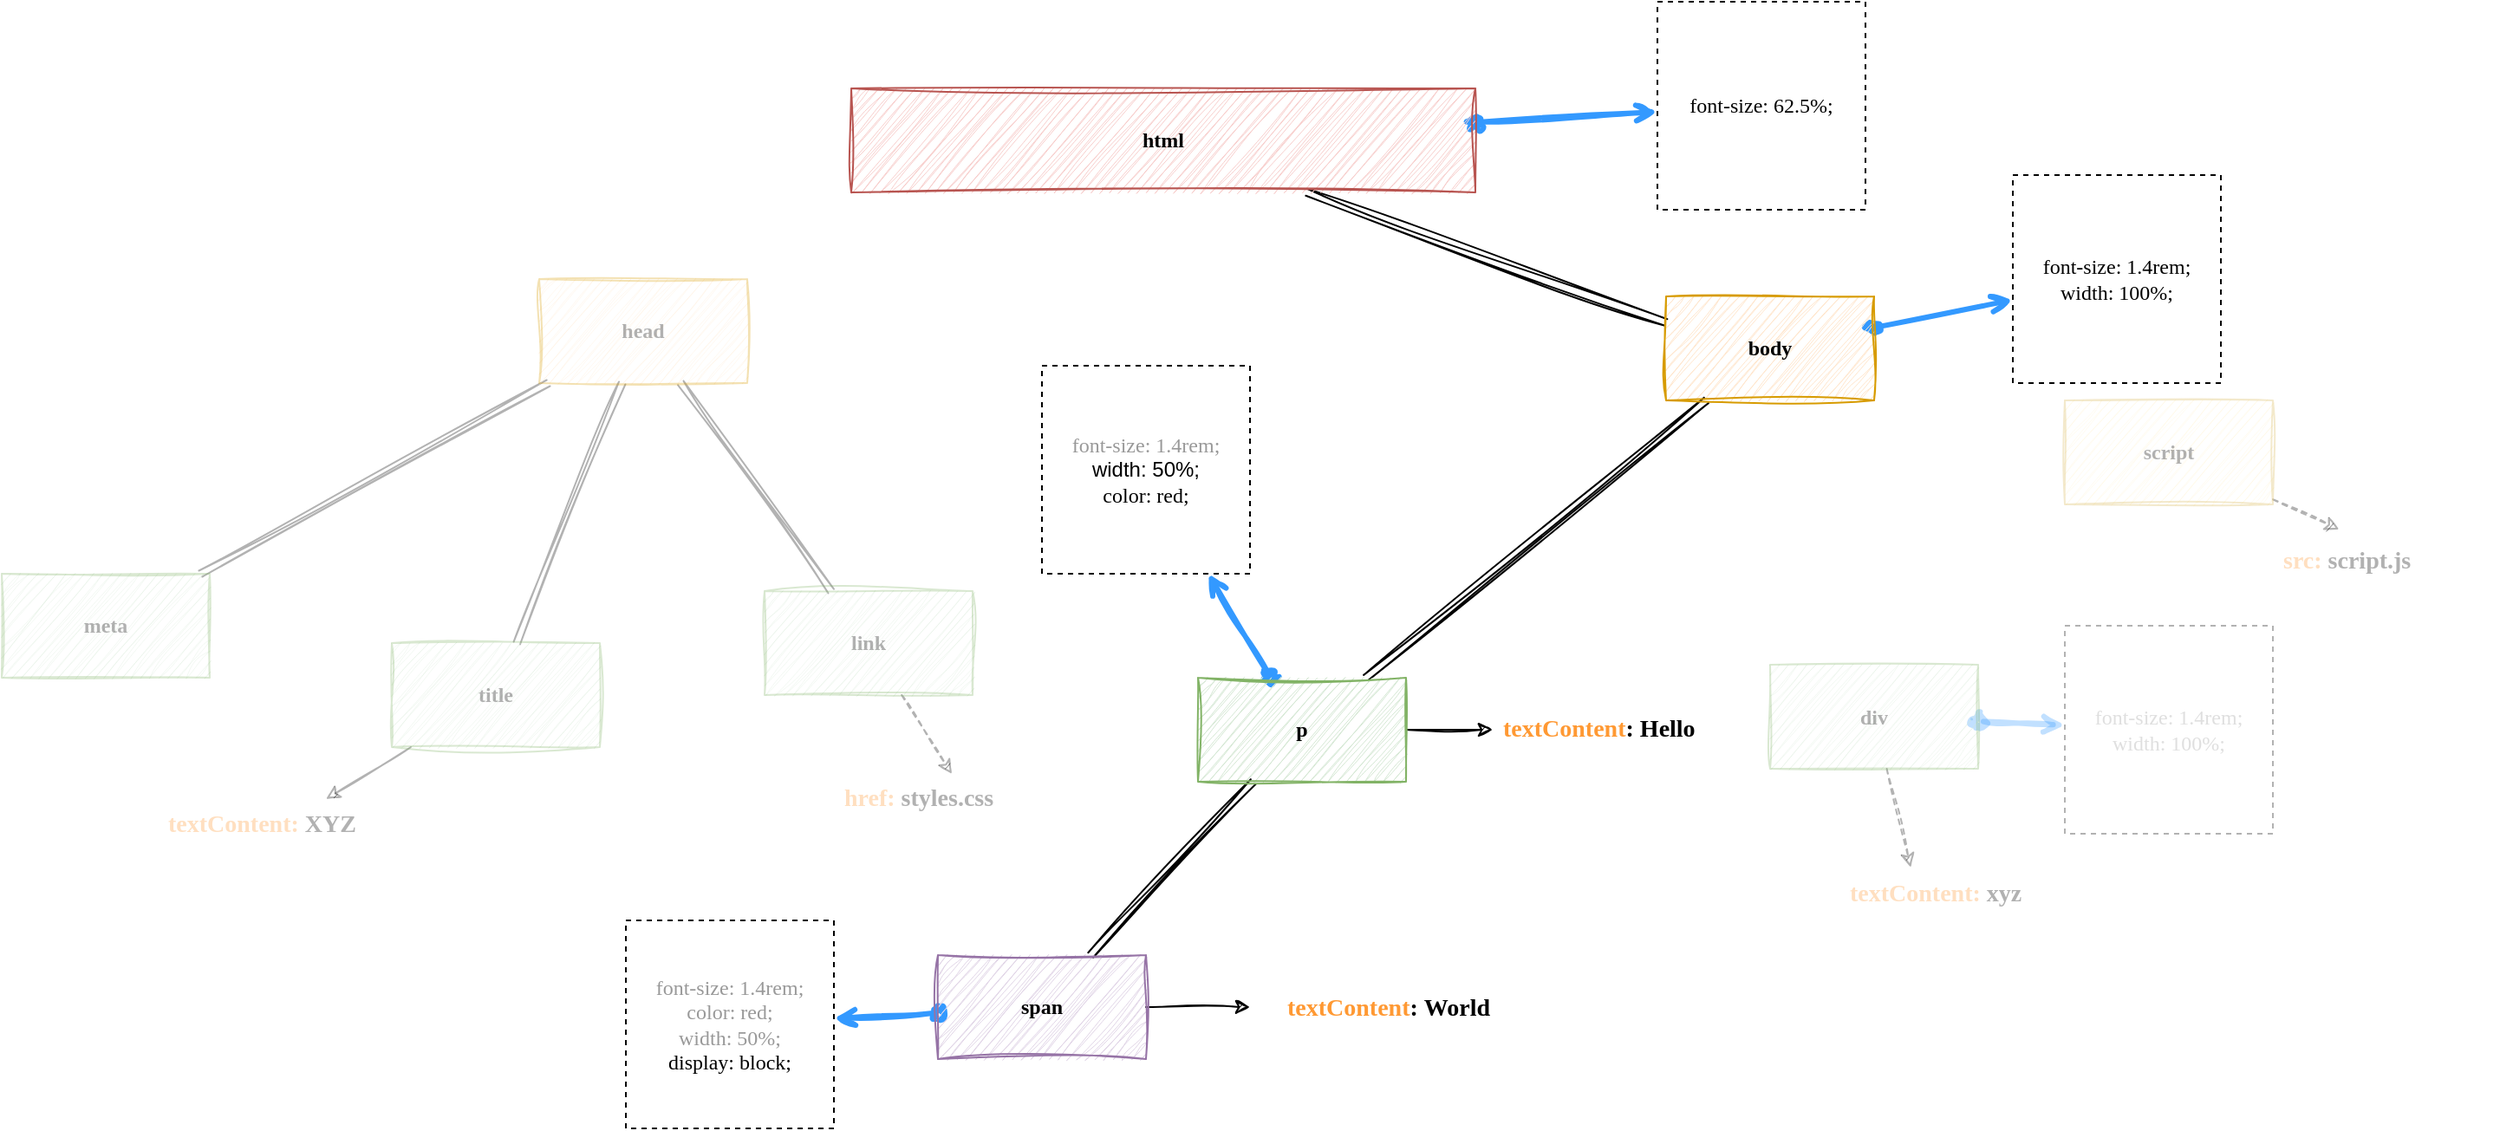 <mxfile version="21.0.2" type="github">
  <diagram name="Page-1" id="awNu_3DlOISEKZ05TdpL">
    <mxGraphModel dx="2840" dy="1233" grid="1" gridSize="10" guides="1" tooltips="1" connect="1" arrows="1" fold="1" page="1" pageScale="1" pageWidth="850" pageHeight="1100" math="0" shadow="0">
      <root>
        <mxCell id="0" />
        <mxCell id="1" parent="0" />
        <mxCell id="PiR5OucPSFYAvCVdW0ws-32" style="edgeStyle=none;rounded=0;jumpStyle=line;orthogonalLoop=1;jettySize=auto;html=1;entryX=0;entryY=0.25;entryDx=0;entryDy=0;shadow=0;strokeColor=#000000;strokeWidth=1;fontFamily=Comic Sans MS;fontSize=14;fontColor=#FF9933;startArrow=oval;startFill=1;endArrow=open;endFill=0;shape=link;sketch=1;curveFitting=1;jiggle=2;" parent="1" source="tLa2hY0cK8lAH2d8xIMi-1" target="tLa2hY0cK8lAH2d8xIMi-18" edge="1">
          <mxGeometry relative="1" as="geometry" />
        </mxCell>
        <mxCell id="uR7NVUKfqcJEjUwaw1Go-4" value="" style="rounded=0;orthogonalLoop=1;jettySize=auto;html=1;sketch=1;curveFitting=1;jiggle=2;strokeColor=#3399FF;endArrow=open;endFill=0;startArrow=oval;startFill=1;strokeWidth=3;" edge="1" parent="1" source="tLa2hY0cK8lAH2d8xIMi-1" target="uR7NVUKfqcJEjUwaw1Go-2">
          <mxGeometry relative="1" as="geometry" />
        </mxCell>
        <mxCell id="tLa2hY0cK8lAH2d8xIMi-1" value="&lt;b&gt;&lt;font face=&quot;Comic Sans MS&quot;&gt;html&lt;/font&gt;&lt;/b&gt;" style="rounded=0;whiteSpace=wrap;html=1;fillColor=#f8cecc;strokeColor=#b85450;glass=0;shadow=0;sketch=1;curveFitting=1;jiggle=2;" parent="1" vertex="1">
          <mxGeometry x="-160" y="250" width="360" height="60" as="geometry" />
        </mxCell>
        <mxCell id="tLa2hY0cK8lAH2d8xIMi-21" value="" style="edgeStyle=none;rounded=0;orthogonalLoop=1;jettySize=auto;html=1;shape=link;sketch=1;curveFitting=1;jiggle=2;opacity=30;textOpacity=30;" parent="1" source="tLa2hY0cK8lAH2d8xIMi-16" target="tLa2hY0cK8lAH2d8xIMi-20" edge="1">
          <mxGeometry relative="1" as="geometry" />
        </mxCell>
        <mxCell id="tLa2hY0cK8lAH2d8xIMi-23" value="" style="edgeStyle=none;rounded=0;orthogonalLoop=1;jettySize=auto;html=1;shape=link;sketch=1;curveFitting=1;jiggle=2;opacity=30;textOpacity=30;" parent="1" source="tLa2hY0cK8lAH2d8xIMi-16" target="tLa2hY0cK8lAH2d8xIMi-22" edge="1">
          <mxGeometry relative="1" as="geometry" />
        </mxCell>
        <mxCell id="PiR5OucPSFYAvCVdW0ws-16" value="" style="edgeStyle=none;shape=link;rounded=0;orthogonalLoop=1;jettySize=auto;html=1;sketch=1;curveFitting=1;jiggle=2;opacity=30;textOpacity=30;" parent="1" source="tLa2hY0cK8lAH2d8xIMi-16" target="PiR5OucPSFYAvCVdW0ws-15" edge="1">
          <mxGeometry relative="1" as="geometry" />
        </mxCell>
        <mxCell id="tLa2hY0cK8lAH2d8xIMi-16" value="&lt;b style=&quot;border-color: var(--border-color);&quot;&gt;&lt;font color=&quot;#000000&quot; face=&quot;Comic Sans MS&quot;&gt;head&lt;/font&gt;&lt;/b&gt;" style="rounded=0;whiteSpace=wrap;html=1;fillColor=#ffe6cc;strokeColor=#d79b00;sketch=1;curveFitting=1;jiggle=2;opacity=30;textOpacity=30;" parent="1" vertex="1">
          <mxGeometry x="-340" y="360" width="120" height="60" as="geometry" />
        </mxCell>
        <mxCell id="tLa2hY0cK8lAH2d8xIMi-26" value="" style="edgeStyle=none;rounded=0;orthogonalLoop=1;jettySize=auto;html=1;shape=link;sketch=1;curveFitting=1;jiggle=2;" parent="1" source="tLa2hY0cK8lAH2d8xIMi-18" target="tLa2hY0cK8lAH2d8xIMi-25" edge="1">
          <mxGeometry relative="1" as="geometry" />
        </mxCell>
        <mxCell id="uR7NVUKfqcJEjUwaw1Go-9" value="" style="rounded=0;orthogonalLoop=1;jettySize=auto;html=1;startArrow=oval;startFill=1;sketch=1;curveFitting=1;jiggle=2;strokeWidth=3;strokeColor=#3399FF;endArrow=open;endFill=0;" edge="1" parent="1" source="tLa2hY0cK8lAH2d8xIMi-18" target="uR7NVUKfqcJEjUwaw1Go-5">
          <mxGeometry relative="1" as="geometry" />
        </mxCell>
        <mxCell id="tLa2hY0cK8lAH2d8xIMi-18" value="&lt;b&gt;&lt;font face=&quot;Comic Sans MS&quot; color=&quot;#000000&quot;&gt;body&lt;/font&gt;&lt;/b&gt;" style="rounded=0;whiteSpace=wrap;html=1;fillColor=#ffe6cc;strokeColor=#d79b00;sketch=1;curveFitting=1;jiggle=2;gradientColor=none;" parent="1" vertex="1">
          <mxGeometry x="310" y="370" width="120" height="60" as="geometry" />
        </mxCell>
        <mxCell id="PiR5OucPSFYAvCVdW0ws-38" style="edgeStyle=none;rounded=0;sketch=1;jumpStyle=line;orthogonalLoop=1;jettySize=auto;html=1;entryX=0.567;entryY=0.017;entryDx=0;entryDy=0;entryPerimeter=0;shadow=0;strokeColor=#000000;strokeWidth=1;fontFamily=Comic Sans MS;fontSize=14;fontColor=#FF9933;startArrow=none;startFill=0;endArrow=classic;endFill=1;dashed=1;opacity=30;textOpacity=30;" parent="1" source="tLa2hY0cK8lAH2d8xIMi-20" target="PiR5OucPSFYAvCVdW0ws-37" edge="1">
          <mxGeometry relative="1" as="geometry" />
        </mxCell>
        <mxCell id="tLa2hY0cK8lAH2d8xIMi-20" value="&lt;b style=&quot;border-color: var(--border-color);&quot;&gt;&lt;font face=&quot;Comic Sans MS&quot; color=&quot;#000000&quot;&gt;link&lt;/font&gt;&lt;/b&gt;" style="rounded=0;whiteSpace=wrap;html=1;fillColor=#d5e8d4;strokeColor=#82b366;sketch=1;curveFitting=1;jiggle=2;opacity=30;textOpacity=30;" parent="1" vertex="1">
          <mxGeometry x="-210" y="540" width="120" height="60" as="geometry" />
        </mxCell>
        <mxCell id="tLa2hY0cK8lAH2d8xIMi-22" value="&lt;b style=&quot;border-color: var(--border-color);&quot;&gt;&lt;font face=&quot;Comic Sans MS&quot; color=&quot;#000000&quot;&gt;meta&lt;/font&gt;&lt;/b&gt;" style="rounded=0;whiteSpace=wrap;html=1;fillColor=#d5e8d4;strokeColor=#82b366;sketch=1;curveFitting=1;jiggle=2;opacity=30;textOpacity=30;" parent="1" vertex="1">
          <mxGeometry x="-650" y="530" width="120" height="60" as="geometry" />
        </mxCell>
        <mxCell id="tLa2hY0cK8lAH2d8xIMi-30" value="" style="edgeStyle=none;orthogonalLoop=1;jettySize=auto;html=1;curved=1;shape=link;sketch=1;curveFitting=1;jiggle=2;" parent="1" source="tLa2hY0cK8lAH2d8xIMi-25" target="tLa2hY0cK8lAH2d8xIMi-29" edge="1">
          <mxGeometry relative="1" as="geometry" />
        </mxCell>
        <mxCell id="PiR5OucPSFYAvCVdW0ws-28" value="" style="edgeStyle=none;rounded=0;orthogonalLoop=1;jettySize=auto;html=1;fontFamily=Comic Sans MS;fontSize=14;fontColor=#FF9933;strokeColor=#000000;sketch=1;curveFitting=1;jiggle=2;" parent="1" source="tLa2hY0cK8lAH2d8xIMi-25" target="PiR5OucPSFYAvCVdW0ws-18" edge="1">
          <mxGeometry relative="1" as="geometry" />
        </mxCell>
        <mxCell id="uR7NVUKfqcJEjUwaw1Go-13" value="" style="rounded=0;orthogonalLoop=1;jettySize=auto;html=1;startArrow=oval;startFill=1;sketch=1;curveFitting=1;jiggle=2;strokeWidth=3;strokeColor=#3399FF;endArrow=open;endFill=0;" edge="1" parent="1" source="tLa2hY0cK8lAH2d8xIMi-25" target="uR7NVUKfqcJEjUwaw1Go-12">
          <mxGeometry relative="1" as="geometry" />
        </mxCell>
        <mxCell id="tLa2hY0cK8lAH2d8xIMi-25" value="&lt;b&gt;&lt;font face=&quot;Comic Sans MS&quot; color=&quot;#000000&quot;&gt;p&lt;/font&gt;&lt;/b&gt;" style="rounded=0;whiteSpace=wrap;html=1;fillColor=#d5e8d4;strokeColor=#82b366;sketch=1;curveFitting=1;jiggle=2;" parent="1" vertex="1">
          <mxGeometry x="40" y="590" width="120" height="60" as="geometry" />
        </mxCell>
        <mxCell id="PiR5OucPSFYAvCVdW0ws-40" value="" style="edgeStyle=none;rounded=0;sketch=1;jumpStyle=line;orthogonalLoop=1;jettySize=auto;html=1;shadow=0;dashed=1;strokeColor=#000000;strokeWidth=1;fontFamily=Comic Sans MS;fontSize=14;fontColor=#000000;startArrow=none;startFill=0;endArrow=classic;endFill=1;entryX=0.294;entryY=-0.017;entryDx=0;entryDy=0;entryPerimeter=0;opacity=30;textOpacity=30;" parent="1" source="tLa2hY0cK8lAH2d8xIMi-27" target="PiR5OucPSFYAvCVdW0ws-39" edge="1">
          <mxGeometry relative="1" as="geometry" />
        </mxCell>
        <mxCell id="uR7NVUKfqcJEjUwaw1Go-11" value="" style="rounded=0;orthogonalLoop=1;jettySize=auto;html=1;startArrow=oval;startFill=1;sketch=1;curveFitting=1;jiggle=2;strokeWidth=3;strokeColor=#3399FF;endArrow=open;endFill=0;opacity=30;textOpacity=30;" edge="1" parent="1" source="tLa2hY0cK8lAH2d8xIMi-27" target="uR7NVUKfqcJEjUwaw1Go-10">
          <mxGeometry relative="1" as="geometry" />
        </mxCell>
        <mxCell id="tLa2hY0cK8lAH2d8xIMi-27" value="&lt;b style=&quot;&quot;&gt;&lt;font face=&quot;Comic Sans MS&quot; color=&quot;#000000&quot;&gt;div&lt;/font&gt;&lt;/b&gt;" style="rounded=0;whiteSpace=wrap;html=1;sketch=1;curveFitting=1;jiggle=2;fillColor=#d5e8d4;strokeColor=#82b366;opacity=30;textOpacity=30;" parent="1" vertex="1">
          <mxGeometry x="370" y="582.5" width="120" height="60" as="geometry" />
        </mxCell>
        <mxCell id="PiR5OucPSFYAvCVdW0ws-20" value="" style="rounded=0;orthogonalLoop=1;jettySize=auto;html=1;fontSize=14;sketch=1;curveFitting=1;jiggle=2;" parent="1" source="tLa2hY0cK8lAH2d8xIMi-29" target="PiR5OucPSFYAvCVdW0ws-19" edge="1">
          <mxGeometry relative="1" as="geometry" />
        </mxCell>
        <mxCell id="uR7NVUKfqcJEjUwaw1Go-15" value="" style="rounded=0;orthogonalLoop=1;jettySize=auto;html=1;startArrow=oval;startFill=1;sketch=1;curveFitting=1;jiggle=2;strokeWidth=3;strokeColor=#3399FF;endArrow=open;endFill=0;" edge="1" parent="1" source="tLa2hY0cK8lAH2d8xIMi-29" target="uR7NVUKfqcJEjUwaw1Go-14">
          <mxGeometry relative="1" as="geometry" />
        </mxCell>
        <mxCell id="tLa2hY0cK8lAH2d8xIMi-29" value="&lt;b&gt;&lt;font face=&quot;Comic Sans MS&quot; color=&quot;#000000&quot;&gt;span&lt;/font&gt;&lt;br&gt;&lt;/b&gt;" style="rounded=0;whiteSpace=wrap;html=1;fillColor=#e1d5e7;strokeColor=#9673a6;sketch=1;curveFitting=1;jiggle=2;" parent="1" vertex="1">
          <mxGeometry x="-110" y="750" width="120" height="60" as="geometry" />
        </mxCell>
        <mxCell id="PiR5OucPSFYAvCVdW0ws-36" style="edgeStyle=none;rounded=0;sketch=1;jumpStyle=line;orthogonalLoop=1;jettySize=auto;html=1;shadow=0;strokeColor=#000000;strokeWidth=1;fontFamily=Comic Sans MS;fontSize=14;fontColor=#000000;startArrow=none;startFill=0;endArrow=classic;endFill=1;opacity=30;textOpacity=30;" parent="1" source="PiR5OucPSFYAvCVdW0ws-15" target="PiR5OucPSFYAvCVdW0ws-35" edge="1">
          <mxGeometry relative="1" as="geometry" />
        </mxCell>
        <mxCell id="PiR5OucPSFYAvCVdW0ws-15" value="&lt;b style=&quot;border-color: var(--border-color);&quot;&gt;&lt;font face=&quot;Comic Sans MS&quot; color=&quot;#000000&quot;&gt;title&lt;/font&gt;&lt;/b&gt;" style="rounded=0;whiteSpace=wrap;html=1;fillColor=#d5e8d4;strokeColor=#82b366;sketch=1;curveFitting=1;jiggle=2;opacity=30;textOpacity=30;" parent="1" vertex="1">
          <mxGeometry x="-425" y="570" width="120" height="60" as="geometry" />
        </mxCell>
        <mxCell id="PiR5OucPSFYAvCVdW0ws-18" value="&lt;b&gt;&lt;font face=&quot;Comic Sans MS&quot; style=&quot;font-size: 14px;&quot;&gt;&lt;font color=&quot;#ff9933&quot;&gt;textContent&lt;/font&gt;: Hello&lt;/font&gt;&lt;/b&gt;" style="text;strokeColor=none;fillColor=none;align=left;verticalAlign=middle;spacingLeft=4;spacingRight=4;overflow=hidden;points=[[0,0.5],[1,0.5]];portConstraint=eastwest;rotatable=0;whiteSpace=wrap;html=1;" parent="1" vertex="1">
          <mxGeometry x="210" y="587.5" width="140" height="65" as="geometry" />
        </mxCell>
        <mxCell id="PiR5OucPSFYAvCVdW0ws-19" value="&lt;b style=&quot;--tw-border-spacing-x: 0; --tw-border-spacing-y: 0; --tw-translate-x: 0; --tw-translate-y: 0; --tw-rotate: 0; --tw-skew-x: 0; --tw-skew-y: 0; --tw-scale-x: 1; --tw-scale-y: 1; --tw-pan-x: ; --tw-pan-y: ; --tw-pinch-zoom: ; --tw-scroll-snap-strictness: proximity; --tw-ordinal: ; --tw-slashed-zero: ; --tw-numeric-figure: ; --tw-numeric-spacing: ; --tw-numeric-fraction: ; --tw-ring-inset: ; --tw-ring-offset-width: 0px; --tw-ring-offset-color: #fff; --tw-ring-color: rgb(59 130 246 / 0.5); --tw-ring-offset-shadow: 0 0 #0000; --tw-ring-shadow: 0 0 #0000; --tw-shadow: 0 0 #0000; --tw-shadow-colored: 0 0 #0000; --tw-blur: ; --tw-brightness: ; --tw-contrast: ; --tw-grayscale: ; --tw-hue-rotate: ; --tw-invert: ; --tw-saturate: ; --tw-sepia: ; --tw-drop-shadow: ; --tw-backdrop-blur: ; --tw-backdrop-brightness: ; --tw-backdrop-contrast: ; --tw-backdrop-grayscale: ; --tw-backdrop-hue-rotate: ; --tw-backdrop-invert: ; --tw-backdrop-opacity: ; --tw-backdrop-saturate: ; --tw-backdrop-sepia: ; border-color: var(--border-color); font-size: 12px; text-align: left;&quot;&gt;&lt;font style=&quot;--tw-border-spacing-x: 0; --tw-border-spacing-y: 0; --tw-translate-x: 0; --tw-translate-y: 0; --tw-rotate: 0; --tw-skew-x: 0; --tw-skew-y: 0; --tw-scale-x: 1; --tw-scale-y: 1; --tw-pan-x: ; --tw-pan-y: ; --tw-pinch-zoom: ; --tw-scroll-snap-strictness: proximity; --tw-ordinal: ; --tw-slashed-zero: ; --tw-numeric-figure: ; --tw-numeric-spacing: ; --tw-numeric-fraction: ; --tw-ring-inset: ; --tw-ring-offset-width: 0px; --tw-ring-offset-color: #fff; --tw-ring-color: rgb(59 130 246 / 0.5); --tw-ring-offset-shadow: 0 0 #0000; --tw-ring-shadow: 0 0 #0000; --tw-shadow: 0 0 #0000; --tw-shadow-colored: 0 0 #0000; --tw-blur: ; --tw-brightness: ; --tw-contrast: ; --tw-grayscale: ; --tw-hue-rotate: ; --tw-invert: ; --tw-saturate: ; --tw-sepia: ; --tw-drop-shadow: ; --tw-backdrop-blur: ; --tw-backdrop-brightness: ; --tw-backdrop-contrast: ; --tw-backdrop-grayscale: ; --tw-backdrop-hue-rotate: ; --tw-backdrop-invert: ; --tw-backdrop-opacity: ; --tw-backdrop-saturate: ; --tw-backdrop-sepia: ; border-color: var(--border-color); font-size: 14px;&quot;&gt;&lt;font face=&quot;Comic Sans MS&quot;&gt;&lt;font style=&quot;--tw-border-spacing-x: 0; --tw-border-spacing-y: 0; --tw-translate-x: 0; --tw-translate-y: 0; --tw-rotate: 0; --tw-skew-x: 0; --tw-skew-y: 0; --tw-scale-x: 1; --tw-scale-y: 1; --tw-pan-x: ; --tw-pan-y: ; --tw-pinch-zoom: ; --tw-scroll-snap-strictness: proximity; --tw-ordinal: ; --tw-slashed-zero: ; --tw-numeric-figure: ; --tw-numeric-spacing: ; --tw-numeric-fraction: ; --tw-ring-inset: ; --tw-ring-offset-width: 0px; --tw-ring-offset-color: #fff; --tw-ring-color: rgb(59 130 246 / 0.5); --tw-ring-offset-shadow: 0 0 #0000; --tw-ring-shadow: 0 0 #0000; --tw-shadow: 0 0 #0000; --tw-shadow-colored: 0 0 #0000; --tw-blur: ; --tw-brightness: ; --tw-contrast: ; --tw-grayscale: ; --tw-hue-rotate: ; --tw-invert: ; --tw-saturate: ; --tw-sepia: ; --tw-drop-shadow: ; --tw-backdrop-blur: ; --tw-backdrop-brightness: ; --tw-backdrop-contrast: ; --tw-backdrop-grayscale: ; --tw-backdrop-hue-rotate: ; --tw-backdrop-invert: ; --tw-backdrop-opacity: ; --tw-backdrop-saturate: ; --tw-backdrop-sepia: ; border-color: var(--border-color);&quot; color=&quot;#ff9933&quot;&gt;textContent&lt;/font&gt;:&amp;nbsp;&lt;b style=&quot;text-align: justify; background-color: initial; --tw-border-spacing-x: 0; --tw-border-spacing-y: 0; --tw-translate-x: 0; --tw-translate-y: 0; --tw-rotate: 0; --tw-skew-x: 0; --tw-skew-y: 0; --tw-scale-x: 1; --tw-scale-y: 1; --tw-pan-x: ; --tw-pan-y: ; --tw-pinch-zoom: ; --tw-scroll-snap-strictness: proximity; --tw-ordinal: ; --tw-slashed-zero: ; --tw-numeric-figure: ; --tw-numeric-spacing: ; --tw-numeric-fraction: ; --tw-ring-inset: ; --tw-ring-offset-width: 0px; --tw-ring-offset-color: #fff; --tw-ring-color: rgb(59 130 246 / 0.5); --tw-ring-offset-shadow: 0 0 #0000; --tw-ring-shadow: 0 0 #0000; --tw-shadow: 0 0 #0000; --tw-shadow-colored: 0 0 #0000; --tw-blur: ; --tw-brightness: ; --tw-contrast: ; --tw-grayscale: ; --tw-hue-rotate: ; --tw-invert: ; --tw-saturate: ; --tw-sepia: ; --tw-drop-shadow: ; --tw-backdrop-blur: ; --tw-backdrop-brightness: ; --tw-backdrop-contrast: ; --tw-backdrop-grayscale: ; --tw-backdrop-hue-rotate: ; --tw-backdrop-invert: ; --tw-backdrop-opacity: ; --tw-backdrop-saturate: ; --tw-backdrop-sepia: ; border-color: var(--border-color); font-size: 12px;&quot;&gt;&lt;font style=&quot;--tw-border-spacing-x: 0; --tw-border-spacing-y: 0; --tw-translate-x: 0; --tw-translate-y: 0; --tw-rotate: 0; --tw-skew-x: 0; --tw-skew-y: 0; --tw-scale-x: 1; --tw-scale-y: 1; --tw-pan-x: ; --tw-pan-y: ; --tw-pinch-zoom: ; --tw-scroll-snap-strictness: proximity; --tw-ordinal: ; --tw-slashed-zero: ; --tw-numeric-figure: ; --tw-numeric-spacing: ; --tw-numeric-fraction: ; --tw-ring-inset: ; --tw-ring-offset-width: 0px; --tw-ring-offset-color: #fff; --tw-ring-color: rgb(59 130 246 / 0.5); --tw-ring-offset-shadow: 0 0 #0000; --tw-ring-shadow: 0 0 #0000; --tw-shadow: 0 0 #0000; --tw-shadow-colored: 0 0 #0000; --tw-blur: ; --tw-brightness: ; --tw-contrast: ; --tw-grayscale: ; --tw-hue-rotate: ; --tw-invert: ; --tw-saturate: ; --tw-sepia: ; --tw-drop-shadow: ; --tw-backdrop-blur: ; --tw-backdrop-brightness: ; --tw-backdrop-contrast: ; --tw-backdrop-grayscale: ; --tw-backdrop-hue-rotate: ; --tw-backdrop-invert: ; --tw-backdrop-opacity: ; --tw-backdrop-saturate: ; --tw-backdrop-sepia: ; border-color: var(--border-color); font-size: 14px;&quot;&gt;World&lt;/font&gt;&lt;/b&gt;&lt;/font&gt;&lt;br&gt;&lt;/font&gt;&lt;/b&gt;" style="text;whiteSpace=wrap;html=1;fontSize=14;align=center;" parent="1" vertex="1">
          <mxGeometry x="70" y="765" width="160" height="30" as="geometry" />
        </mxCell>
        <mxCell id="PiR5OucPSFYAvCVdW0ws-35" value="&lt;b&gt;textContent: &lt;font color=&quot;#000000&quot;&gt;XYZ&lt;/font&gt;&lt;/b&gt;" style="text;strokeColor=none;fillColor=none;align=left;verticalAlign=middle;spacingLeft=4;spacingRight=4;overflow=hidden;points=[[0,0.5],[1,0.5]];portConstraint=eastwest;rotatable=0;whiteSpace=wrap;html=1;fontSize=14;fontFamily=Comic Sans MS;fontColor=#FF9933;opacity=30;textOpacity=30;" parent="1" vertex="1">
          <mxGeometry x="-560" y="660" width="145" height="30" as="geometry" />
        </mxCell>
        <mxCell id="PiR5OucPSFYAvCVdW0ws-37" value="&lt;b&gt;&lt;font color=&quot;#ff9933&quot;&gt;href:&lt;/font&gt; styles.css&lt;/b&gt;" style="text;strokeColor=none;fillColor=none;align=left;verticalAlign=middle;spacingLeft=4;spacingRight=4;overflow=hidden;points=[[0,0.5],[1,0.5]];portConstraint=eastwest;rotatable=0;whiteSpace=wrap;html=1;fontSize=14;fontFamily=Comic Sans MS;fontColor=#000000;opacity=30;textOpacity=30;" parent="1" vertex="1">
          <mxGeometry x="-170" y="645" width="120" height="30" as="geometry" />
        </mxCell>
        <mxCell id="PiR5OucPSFYAvCVdW0ws-39" value="&lt;b&gt;textContent:&lt;font color=&quot;#000000&quot;&gt;&amp;nbsp;xyz&lt;/font&gt;&lt;/b&gt;" style="text;strokeColor=none;fillColor=none;align=left;verticalAlign=middle;spacingLeft=4;spacingRight=4;overflow=hidden;points=[[0,0.5],[1,0.5]];portConstraint=eastwest;rotatable=0;whiteSpace=wrap;html=1;fontSize=14;fontFamily=Comic Sans MS;fontColor=#FF9933;shadow=0;opacity=30;textOpacity=30;" parent="1" vertex="1">
          <mxGeometry x="410" y="700" width="140" height="30" as="geometry" />
        </mxCell>
        <mxCell id="ZyQKd3UjBC-e0zp0OzDi-8" value="" style="edgeStyle=none;rounded=0;sketch=1;jumpStyle=line;orthogonalLoop=1;jettySize=auto;html=1;shadow=0;dashed=1;strokeColor=#000000;strokeWidth=1;fontFamily=Comic Sans MS;fontSize=14;fontColor=#000000;startArrow=none;startFill=0;endArrow=classic;endFill=1;entryX=0.294;entryY=-0.017;entryDx=0;entryDy=0;entryPerimeter=0;textOpacity=30;opacity=30;" parent="1" source="ZyQKd3UjBC-e0zp0OzDi-9" target="ZyQKd3UjBC-e0zp0OzDi-11" edge="1">
          <mxGeometry relative="1" as="geometry" />
        </mxCell>
        <mxCell id="ZyQKd3UjBC-e0zp0OzDi-9" value="&lt;b style=&quot;&quot;&gt;&lt;font face=&quot;Comic Sans MS&quot; color=&quot;#000000&quot;&gt;script&lt;/font&gt;&lt;/b&gt;" style="rounded=0;whiteSpace=wrap;html=1;sketch=1;curveFitting=1;jiggle=2;fillColor=#fff2cc;strokeColor=#d6b656;textOpacity=30;opacity=30;" parent="1" vertex="1">
          <mxGeometry x="540" y="430" width="120" height="60" as="geometry" />
        </mxCell>
        <mxCell id="ZyQKd3UjBC-e0zp0OzDi-11" value="&lt;b&gt;src: &lt;font color=&quot;#000000&quot;&gt;script.js&lt;/font&gt;&lt;/b&gt;" style="text;strokeColor=none;fillColor=none;align=left;verticalAlign=middle;spacingLeft=4;spacingRight=4;overflow=hidden;points=[[0,0.5],[1,0.5]];portConstraint=eastwest;rotatable=0;whiteSpace=wrap;html=1;fontSize=14;fontFamily=Comic Sans MS;fontColor=#FF9933;shadow=0;textOpacity=30;opacity=30;" parent="1" vertex="1">
          <mxGeometry x="660" y="505" width="130" height="35" as="geometry" />
        </mxCell>
        <mxCell id="uR7NVUKfqcJEjUwaw1Go-2" value="&lt;font face=&quot;Comic Sans MS&quot;&gt;font-size: 62.5%;&lt;br&gt;&lt;/font&gt;" style="whiteSpace=wrap;html=1;fillStyle=auto;dashed=1;" vertex="1" parent="1">
          <mxGeometry x="305" y="200" width="120" height="120" as="geometry" />
        </mxCell>
        <mxCell id="uR7NVUKfqcJEjUwaw1Go-5" value="&lt;font face=&quot;Comic Sans MS&quot;&gt;font-size: 1.4rem;&lt;br&gt;width: 100%;&lt;br&gt;&lt;/font&gt;" style="whiteSpace=wrap;html=1;fillStyle=auto;dashed=1;" vertex="1" parent="1">
          <mxGeometry x="510" y="300" width="120" height="120" as="geometry" />
        </mxCell>
        <mxCell id="uR7NVUKfqcJEjUwaw1Go-10" value="&lt;font color=&quot;#999999&quot;&gt;font-size: 1.4rem;&lt;br style=&quot;border-color: var(--border-color);&quot;&gt;width: 100%;&lt;/font&gt;&lt;span style=&quot;&quot;&gt;&lt;br&gt;&lt;/span&gt;" style="whiteSpace=wrap;html=1;fillStyle=auto;shadow=0;dashed=1;fontFamily=Comic Sans MS;opacity=30;textOpacity=30;" vertex="1" parent="1">
          <mxGeometry x="540" y="560" width="120" height="120" as="geometry" />
        </mxCell>
        <mxCell id="uR7NVUKfqcJEjUwaw1Go-12" value="&lt;font style=&quot;--tw-border-spacing-x: 0; --tw-border-spacing-y: 0; --tw-translate-x: 0; --tw-translate-y: 0; --tw-rotate: 0; --tw-skew-x: 0; --tw-skew-y: 0; --tw-scale-x: 1; --tw-scale-y: 1; --tw-pan-x: ; --tw-pan-y: ; --tw-pinch-zoom: ; --tw-scroll-snap-strictness: proximity; --tw-ordinal: ; --tw-slashed-zero: ; --tw-numeric-figure: ; --tw-numeric-spacing: ; --tw-numeric-fraction: ; --tw-ring-inset: ; --tw-ring-offset-width: 0px; --tw-ring-offset-color: #fff; --tw-ring-color: rgb(59 130 246 / 0.5); --tw-ring-offset-shadow: 0 0 #0000; --tw-ring-shadow: 0 0 #0000; --tw-shadow: 0 0 #0000; --tw-shadow-colored: 0 0 #0000; --tw-blur: ; --tw-brightness: ; --tw-contrast: ; --tw-grayscale: ; --tw-hue-rotate: ; --tw-invert: ; --tw-saturate: ; --tw-sepia: ; --tw-drop-shadow: ; --tw-backdrop-blur: ; --tw-backdrop-brightness: ; --tw-backdrop-contrast: ; --tw-backdrop-grayscale: ; --tw-backdrop-hue-rotate: ; --tw-backdrop-invert: ; --tw-backdrop-opacity: ; --tw-backdrop-saturate: ; --tw-backdrop-sepia: ; border-color: var(--border-color); font-family: &amp;quot;Comic Sans MS&amp;quot;;&quot;&gt;&lt;font style=&quot;--tw-border-spacing-x: 0; --tw-border-spacing-y: 0; --tw-translate-x: 0; --tw-translate-y: 0; --tw-rotate: 0; --tw-skew-x: 0; --tw-skew-y: 0; --tw-scale-x: 1; --tw-scale-y: 1; --tw-pan-x: ; --tw-pan-y: ; --tw-pinch-zoom: ; --tw-scroll-snap-strictness: proximity; --tw-ordinal: ; --tw-slashed-zero: ; --tw-numeric-figure: ; --tw-numeric-spacing: ; --tw-numeric-fraction: ; --tw-ring-inset: ; --tw-ring-offset-width: 0px; --tw-ring-offset-color: #fff; --tw-ring-color: rgb(59 130 246 / 0.5); --tw-ring-offset-shadow: 0 0 #0000; --tw-ring-shadow: 0 0 #0000; --tw-shadow: 0 0 #0000; --tw-shadow-colored: 0 0 #0000; --tw-blur: ; --tw-brightness: ; --tw-contrast: ; --tw-grayscale: ; --tw-hue-rotate: ; --tw-invert: ; --tw-saturate: ; --tw-sepia: ; --tw-drop-shadow: ; --tw-backdrop-blur: ; --tw-backdrop-brightness: ; --tw-backdrop-contrast: ; --tw-backdrop-grayscale: ; --tw-backdrop-hue-rotate: ; --tw-backdrop-invert: ; --tw-backdrop-opacity: ; --tw-backdrop-saturate: ; --tw-backdrop-sepia: ; border-color: var(--border-color);&quot; color=&quot;#999999&quot;&gt;font-size: 1.4rem;&lt;br&gt;&lt;/font&gt;&lt;/font&gt;width: 50%;&lt;font style=&quot;--tw-border-spacing-x: 0; --tw-border-spacing-y: 0; --tw-translate-x: 0; --tw-translate-y: 0; --tw-rotate: 0; --tw-skew-x: 0; --tw-skew-y: 0; --tw-scale-x: 1; --tw-scale-y: 1; --tw-pan-x: ; --tw-pan-y: ; --tw-pinch-zoom: ; --tw-scroll-snap-strictness: proximity; --tw-ordinal: ; --tw-slashed-zero: ; --tw-numeric-figure: ; --tw-numeric-spacing: ; --tw-numeric-fraction: ; --tw-ring-inset: ; --tw-ring-offset-width: 0px; --tw-ring-offset-color: #fff; --tw-ring-color: rgb(59 130 246 / 0.5); --tw-ring-offset-shadow: 0 0 #0000; --tw-ring-shadow: 0 0 #0000; --tw-shadow: 0 0 #0000; --tw-shadow-colored: 0 0 #0000; --tw-blur: ; --tw-brightness: ; --tw-contrast: ; --tw-grayscale: ; --tw-hue-rotate: ; --tw-invert: ; --tw-saturate: ; --tw-sepia: ; --tw-drop-shadow: ; --tw-backdrop-blur: ; --tw-backdrop-brightness: ; --tw-backdrop-contrast: ; --tw-backdrop-grayscale: ; --tw-backdrop-hue-rotate: ; --tw-backdrop-invert: ; --tw-backdrop-opacity: ; --tw-backdrop-saturate: ; --tw-backdrop-sepia: ; border-color: var(--border-color); font-family: &amp;quot;Comic Sans MS&amp;quot;;&quot;&gt;&lt;font style=&quot;--tw-border-spacing-x: 0; --tw-border-spacing-y: 0; --tw-translate-x: 0; --tw-translate-y: 0; --tw-rotate: 0; --tw-skew-x: 0; --tw-skew-y: 0; --tw-scale-x: 1; --tw-scale-y: 1; --tw-pan-x: ; --tw-pan-y: ; --tw-pinch-zoom: ; --tw-scroll-snap-strictness: proximity; --tw-ordinal: ; --tw-slashed-zero: ; --tw-numeric-figure: ; --tw-numeric-spacing: ; --tw-numeric-fraction: ; --tw-ring-inset: ; --tw-ring-offset-width: 0px; --tw-ring-offset-color: #fff; --tw-ring-color: rgb(59 130 246 / 0.5); --tw-ring-offset-shadow: 0 0 #0000; --tw-ring-shadow: 0 0 #0000; --tw-shadow: 0 0 #0000; --tw-shadow-colored: 0 0 #0000; --tw-blur: ; --tw-brightness: ; --tw-contrast: ; --tw-grayscale: ; --tw-hue-rotate: ; --tw-invert: ; --tw-saturate: ; --tw-sepia: ; --tw-drop-shadow: ; --tw-backdrop-blur: ; --tw-backdrop-brightness: ; --tw-backdrop-contrast: ; --tw-backdrop-grayscale: ; --tw-backdrop-hue-rotate: ; --tw-backdrop-invert: ; --tw-backdrop-opacity: ; --tw-backdrop-saturate: ; --tw-backdrop-sepia: ; border-color: var(--border-color);&quot; color=&quot;#999999&quot;&gt;&lt;br style=&quot;--tw-border-spacing-x: 0; --tw-border-spacing-y: 0; --tw-translate-x: 0; --tw-translate-y: 0; --tw-rotate: 0; --tw-skew-x: 0; --tw-skew-y: 0; --tw-scale-x: 1; --tw-scale-y: 1; --tw-pan-x: ; --tw-pan-y: ; --tw-pinch-zoom: ; --tw-scroll-snap-strictness: proximity; --tw-ordinal: ; --tw-slashed-zero: ; --tw-numeric-figure: ; --tw-numeric-spacing: ; --tw-numeric-fraction: ; --tw-ring-inset: ; --tw-ring-offset-width: 0px; --tw-ring-offset-color: #fff; --tw-ring-color: rgb(59 130 246 / 0.5); --tw-ring-offset-shadow: 0 0 #0000; --tw-ring-shadow: 0 0 #0000; --tw-shadow: 0 0 #0000; --tw-shadow-colored: 0 0 #0000; --tw-blur: ; --tw-brightness: ; --tw-contrast: ; --tw-grayscale: ; --tw-hue-rotate: ; --tw-invert: ; --tw-saturate: ; --tw-sepia: ; --tw-drop-shadow: ; --tw-backdrop-blur: ; --tw-backdrop-brightness: ; --tw-backdrop-contrast: ; --tw-backdrop-grayscale: ; --tw-backdrop-hue-rotate: ; --tw-backdrop-invert: ; --tw-backdrop-opacity: ; --tw-backdrop-saturate: ; --tw-backdrop-sepia: ; border-color: var(--border-color);&quot;&gt;&lt;/font&gt;color: red;&lt;/font&gt;" style="whiteSpace=wrap;html=1;fillStyle=auto;dashed=1;" vertex="1" parent="1">
          <mxGeometry x="-50" y="410" width="120" height="120" as="geometry" />
        </mxCell>
        <mxCell id="uR7NVUKfqcJEjUwaw1Go-14" value="&lt;font color=&quot;#999999&quot;&gt;font-size: 1.4rem;&lt;br style=&quot;border-color: var(--border-color);&quot;&gt;color: red;&lt;br&gt;width: 50%;&lt;br&gt;&lt;/font&gt;display: block;" style="whiteSpace=wrap;html=1;fillStyle=auto;dashed=1;fontFamily=Comic Sans MS;" vertex="1" parent="1">
          <mxGeometry x="-290" y="730" width="120" height="120" as="geometry" />
        </mxCell>
      </root>
    </mxGraphModel>
  </diagram>
</mxfile>
